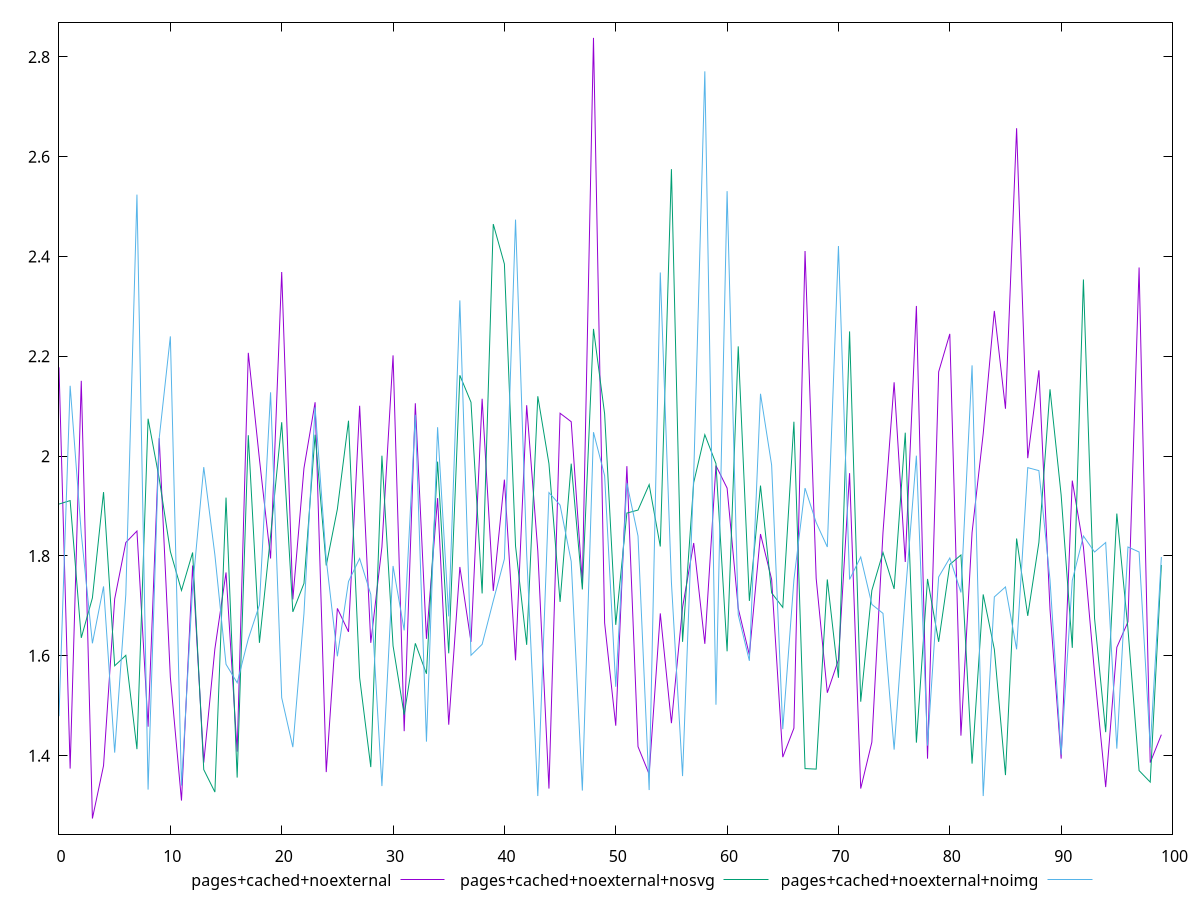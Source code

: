 $_pagesCachedNoexternal <<EOF
2.178
1.374
2.151
1.274
1.3800000000000001
1.714
1.827
1.85
1.458
2.036
1.557
1.31
1.781
1.3860000000000001
1.614
1.7670000000000001
1.408
2.207
1.994
1.7950000000000002
2.369
1.713
1.9759999999999998
2.1079999999999997
1.367
1.6949999999999998
1.6480000000000001
2.101
1.6260000000000001
1.818
2.202
1.449
2.106
1.634
1.9160000000000001
1.462
1.7779999999999998
1.6280000000000001
2.1149999999999998
1.73
1.9529999999999998
1.591
2.102
1.81
1.3339999999999999
2.086
2.069
1.7459999999999998
2.838
1.6660000000000001
1.46
1.9799999999999998
1.4180000000000001
1.363
1.685
1.465
1.6969999999999998
1.826
1.624
1.9810000000000003
1.936
1.695
1.602
1.8440000000000003
1.7530000000000001
1.397
1.455
2.411
1.7550000000000003
1.526
1.592
1.9660000000000002
1.334
1.4269999999999998
1.8470000000000002
2.148
1.7880000000000003
2.301
1.3940000000000001
2.1690000000000005
2.2449999999999997
1.44
1.847
2.045
2.291
2.0949999999999998
2.657
1.9960000000000002
2.1719999999999997
1.693
1.3940000000000001
1.9509999999999998
1.8180000000000003
1.565
1.337
1.617
1.6680000000000001
2.378
1.3860000000000001
1.442
EOF
$_pagesCachedNoexternalNosvg <<EOF
1.904
1.911
1.636
1.716
1.9280000000000002
1.58
1.601
1.4129999999999998
2.075
1.955
1.809
1.7309999999999999
1.8070000000000002
1.3719999999999999
1.327
1.917
1.356
2.042
1.6260000000000001
1.8399999999999999
2.068
1.6879999999999997
1.7449999999999999
2.0429999999999997
1.7810000000000001
1.8940000000000001
2.0709999999999997
1.556
1.377
2.001
1.6199999999999999
1.4819999999999998
1.625
1.564
1.9889999999999999
1.605
2.162
2.108
1.7249999999999999
2.465
2.385
1.82
1.622
2.1199999999999997
1.985
1.7079999999999997
1.985
1.7329999999999999
2.255
2.085
1.662
1.8860000000000001
1.892
1.943
1.819
2.575
1.628
1.9469999999999998
2.0429999999999997
1.985
1.609
2.22
1.7099999999999997
1.941
1.7260000000000002
1.6969999999999998
2.069
1.374
1.373
1.7530000000000001
1.556
2.25
1.508
1.7309999999999999
1.807
1.7339999999999998
2.047
1.426
1.754
1.6280000000000001
1.783
1.802
1.3840000000000001
1.723
1.613
1.361
1.835
1.68
1.827
2.134
1.9219999999999997
1.616
2.354
1.675
1.4469999999999998
1.8850000000000002
1.654
1.3699999999999999
1.347
1.7819999999999998
EOF
$_pagesCachedNoexternalNoimg <<EOF
1.4789999999999999
2.141
1.845
1.625
1.7389999999999999
1.4060000000000001
1.723
2.524
1.332
2.036
2.2399999999999998
1.3399999999999999
1.7369999999999999
1.978
1.8019999999999998
1.583
1.5459999999999998
1.6340000000000001
1.7020000000000002
2.1279999999999997
1.516
1.417
1.6849999999999998
2.0980000000000003
1.793
1.5990000000000002
1.749
1.795
1.723
1.339
1.78
1.651
2.083
1.428
2.058
1.6789999999999998
2.3120000000000003
1.601
1.623
1.71
1.7939999999999998
2.4739999999999998
1.804
1.319
1.927
1.902
1.7889999999999997
1.3299999999999998
2.048
1.961
1.5379999999999998
1.946
1.84
1.331
2.3680000000000003
1.7469999999999999
1.359
1.961
2.7710000000000004
1.502
2.531
1.6820000000000002
1.59
2.125
1.9819999999999998
1.4529999999999998
1.752
1.936
1.867
1.8179999999999998
2.421
1.753
1.7979999999999998
1.703
1.6849999999999998
1.412
1.721
2.0010000000000003
1.42
1.758
1.7959999999999998
1.727
2.182
1.319
1.718
1.738
1.613
1.9770000000000003
1.9709999999999999
1.752
1.4020000000000001
1.7510000000000001
1.8399999999999999
1.808
1.827
1.414
1.8179999999999998
1.8079999999999998
1.416
1.7979999999999998
EOF
set key outside below
set terminal pngcairo
set output "report_00006_2020-11-02T20-21-41.718Z/server-response-time/server-response-time_pages+cached+noexternal_pages+cached+noexternal+nosvg_pages+cached+noexternal+noimg.png"
set yrange [1.24272:2.8692800000000003]
plot $_pagesCachedNoexternal title "pages+cached+noexternal" with line ,$_pagesCachedNoexternalNosvg title "pages+cached+noexternal+nosvg" with line ,$_pagesCachedNoexternalNoimg title "pages+cached+noexternal+noimg" with line ,